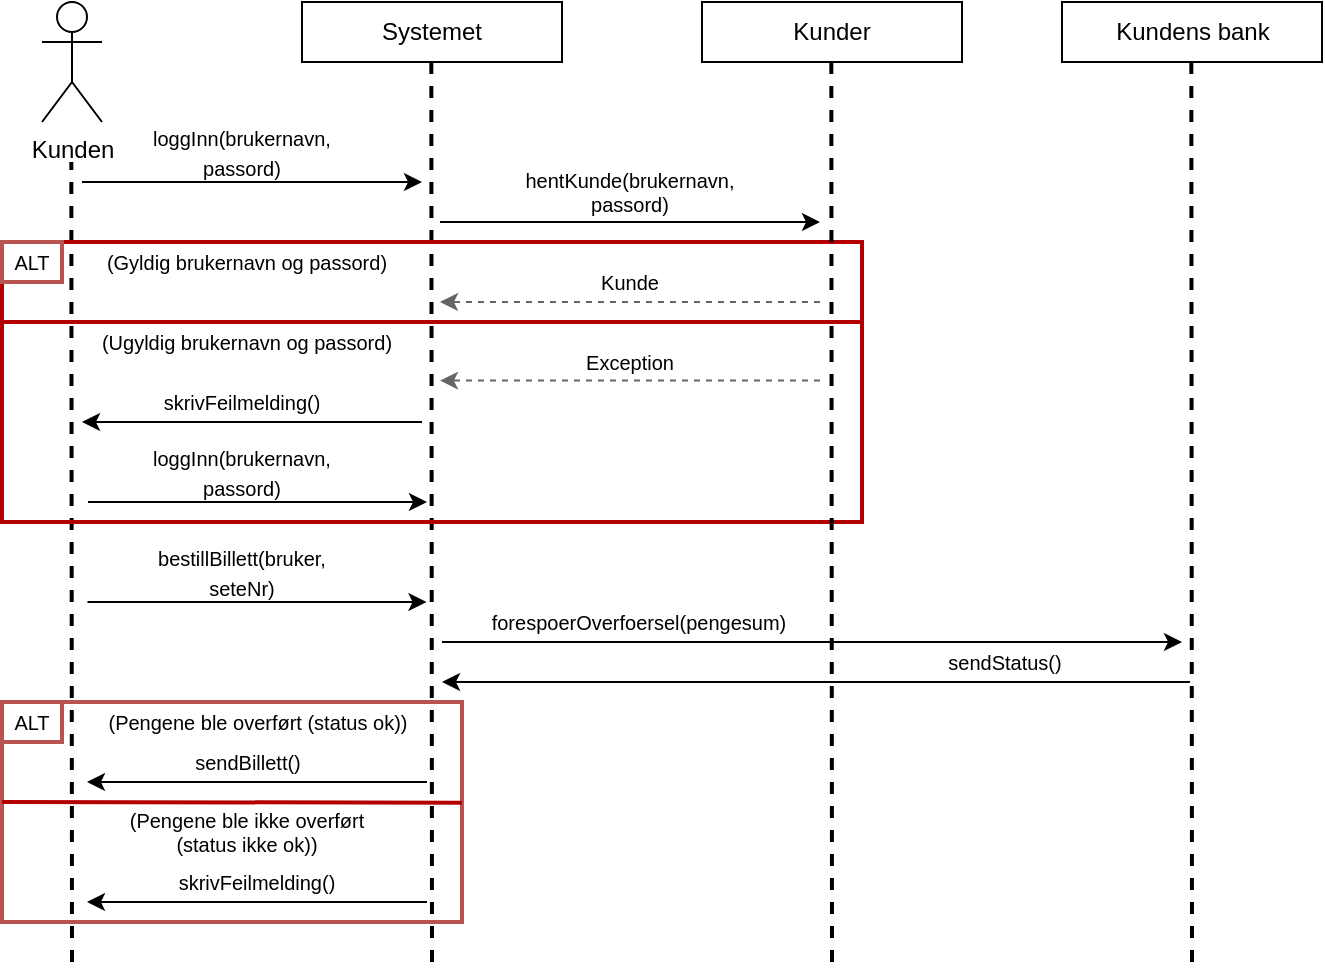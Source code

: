 <mxfile version="18.0.2" type="device"><diagram id="uzgI2XHg7EnNYWr_zR9C" name="Page-1"><mxGraphModel dx="1422" dy="781" grid="1" gridSize="10" guides="1" tooltips="1" connect="1" arrows="1" fold="1" page="1" pageScale="1" pageWidth="827" pageHeight="1169" background="none" math="0" shadow="0"><root><mxCell id="0"/><mxCell id="1" parent="0"/><mxCell id="jCI-Tv5NHiTgasgKXbLq-1" value="" style="rounded=0;whiteSpace=wrap;html=1;" parent="1" vertex="1"><mxGeometry x="250" y="200" width="130" height="30" as="geometry"/></mxCell><mxCell id="jCI-Tv5NHiTgasgKXbLq-2" value="Systemet" style="text;html=1;strokeColor=none;fillColor=none;align=center;verticalAlign=middle;whiteSpace=wrap;rounded=0;" parent="1" vertex="1"><mxGeometry x="250" y="200" width="130" height="30" as="geometry"/></mxCell><mxCell id="jCI-Tv5NHiTgasgKXbLq-4" value="Kunden" style="shape=umlActor;verticalLabelPosition=bottom;verticalAlign=top;html=1;outlineConnect=0;" parent="1" vertex="1"><mxGeometry x="120" y="200" width="30" height="60" as="geometry"/></mxCell><mxCell id="jCI-Tv5NHiTgasgKXbLq-5" value="" style="rounded=0;whiteSpace=wrap;html=1;" parent="1" vertex="1"><mxGeometry x="630" y="200" width="130" height="30" as="geometry"/></mxCell><mxCell id="jCI-Tv5NHiTgasgKXbLq-6" value="Kundens bank" style="text;html=1;strokeColor=none;fillColor=none;align=center;verticalAlign=middle;whiteSpace=wrap;rounded=0;" parent="1" vertex="1"><mxGeometry x="652.5" y="200" width="85" height="30" as="geometry"/></mxCell><mxCell id="jCI-Tv5NHiTgasgKXbLq-7" value="" style="endArrow=none;dashed=1;html=1;strokeWidth=2;rounded=0;" parent="1" edge="1"><mxGeometry width="50" height="50" relative="1" as="geometry"><mxPoint x="135" y="680" as="sourcePoint"/><mxPoint x="134.66" y="280" as="targetPoint"/></mxGeometry></mxCell><mxCell id="jCI-Tv5NHiTgasgKXbLq-8" value="" style="endArrow=none;dashed=1;html=1;strokeWidth=2;rounded=0;" parent="1" edge="1"><mxGeometry width="50" height="50" relative="1" as="geometry"><mxPoint x="315" y="680" as="sourcePoint"/><mxPoint x="314.66" y="230" as="targetPoint"/></mxGeometry></mxCell><mxCell id="jCI-Tv5NHiTgasgKXbLq-9" value="" style="endArrow=none;dashed=1;html=1;strokeWidth=2;rounded=0;" parent="1" edge="1"><mxGeometry width="50" height="50" relative="1" as="geometry"><mxPoint x="695" y="680" as="sourcePoint"/><mxPoint x="694.66" y="230" as="targetPoint"/></mxGeometry></mxCell><mxCell id="jCI-Tv5NHiTgasgKXbLq-10" value="" style="endArrow=classic;html=1;rounded=0;" parent="1" edge="1"><mxGeometry width="50" height="50" relative="1" as="geometry"><mxPoint x="140" y="290" as="sourcePoint"/><mxPoint x="310" y="290" as="targetPoint"/></mxGeometry></mxCell><mxCell id="jCI-Tv5NHiTgasgKXbLq-11" value="&lt;span style=&quot;font-size: 10px;&quot;&gt;loggInn(brukernavn, passord)&lt;/span&gt;" style="text;html=1;strokeColor=none;fillColor=none;align=center;verticalAlign=middle;whiteSpace=wrap;rounded=0;" parent="1" vertex="1"><mxGeometry x="160" y="260" width="120" height="30" as="geometry"/></mxCell><mxCell id="jCI-Tv5NHiTgasgKXbLq-12" value="" style="rounded=0;whiteSpace=wrap;html=1;fontSize=10;borderColor=#b85450;fillColor=none;fontColor=#ffffff;strokeColor=#B20000;strokeWidth=2;" parent="1" vertex="1"><mxGeometry x="100" y="320" width="430" height="140" as="geometry"/></mxCell><mxCell id="jCI-Tv5NHiTgasgKXbLq-13" value="ALT" style="text;html=1;strokeColor=none;fillColor=none;align=center;verticalAlign=middle;whiteSpace=wrap;rounded=0;fontSize=10;" parent="1" vertex="1"><mxGeometry x="100" y="320" width="30" height="20" as="geometry"/></mxCell><mxCell id="jCI-Tv5NHiTgasgKXbLq-14" value="" style="rounded=0;whiteSpace=wrap;html=1;" parent="1" vertex="1"><mxGeometry x="450" y="200" width="130" height="30" as="geometry"/></mxCell><mxCell id="jCI-Tv5NHiTgasgKXbLq-15" value="Kunder" style="text;html=1;strokeColor=none;fillColor=none;align=center;verticalAlign=middle;whiteSpace=wrap;rounded=0;" parent="1" vertex="1"><mxGeometry x="466.25" y="200" width="97.5" height="30" as="geometry"/></mxCell><mxCell id="jCI-Tv5NHiTgasgKXbLq-16" value="" style="endArrow=none;dashed=1;html=1;strokeWidth=2;rounded=0;" parent="1" edge="1"><mxGeometry width="50" height="50" relative="1" as="geometry"><mxPoint x="515" y="680" as="sourcePoint"/><mxPoint x="514.66" y="230" as="targetPoint"/></mxGeometry></mxCell><mxCell id="jCI-Tv5NHiTgasgKXbLq-17" value="(Gyldig brukernavn og passord)" style="text;html=1;strokeColor=none;fillColor=none;align=center;verticalAlign=middle;whiteSpace=wrap;rounded=0;fontSize=10;" parent="1" vertex="1"><mxGeometry x="150" y="320" width="145" height="20" as="geometry"/></mxCell><mxCell id="jCI-Tv5NHiTgasgKXbLq-21" value="" style="endArrow=none;html=1;rounded=0;fontSize=10;fillColor=#e51400;strokeColor=#B20000;strokeWidth=2;" parent="1" edge="1"><mxGeometry width="50" height="50" relative="1" as="geometry"><mxPoint x="100" y="360" as="sourcePoint"/><mxPoint x="530" y="360" as="targetPoint"/></mxGeometry></mxCell><mxCell id="jCI-Tv5NHiTgasgKXbLq-22" value="" style="endArrow=classic;html=1;rounded=0;fontSize=10;fillColor=#FF0000;" parent="1" edge="1"><mxGeometry width="50" height="50" relative="1" as="geometry"><mxPoint x="319" y="310" as="sourcePoint"/><mxPoint x="509" y="310" as="targetPoint"/></mxGeometry></mxCell><mxCell id="jCI-Tv5NHiTgasgKXbLq-23" value="hentKunde(brukernavn, passord)" style="text;html=1;strokeColor=none;fillColor=none;align=center;verticalAlign=middle;whiteSpace=wrap;rounded=0;fontSize=10;" parent="1" vertex="1"><mxGeometry x="359" y="280" width="110" height="30" as="geometry"/></mxCell><mxCell id="jCI-Tv5NHiTgasgKXbLq-24" value="" style="endArrow=classic;html=1;rounded=0;fontSize=10;fillColor=#f5f5f5;dashed=1;gradientColor=#b3b3b3;strokeColor=#666666;" parent="1" edge="1"><mxGeometry width="50" height="50" relative="1" as="geometry"><mxPoint x="509" y="350" as="sourcePoint"/><mxPoint x="319" y="350" as="targetPoint"/></mxGeometry></mxCell><mxCell id="jCI-Tv5NHiTgasgKXbLq-26" value="Kunde" style="text;html=1;strokeColor=none;fillColor=none;align=center;verticalAlign=middle;whiteSpace=wrap;rounded=0;fontSize=10;" parent="1" vertex="1"><mxGeometry x="399" y="330" width="30" height="20" as="geometry"/></mxCell><mxCell id="jCI-Tv5NHiTgasgKXbLq-27" value="(Ugyldig brukernavn og passord)" style="text;html=1;strokeColor=none;fillColor=none;align=center;verticalAlign=middle;whiteSpace=wrap;rounded=0;fontSize=10;" parent="1" vertex="1"><mxGeometry x="145" y="360" width="155" height="20" as="geometry"/></mxCell><mxCell id="jCI-Tv5NHiTgasgKXbLq-31" value="Exception" style="text;html=1;strokeColor=none;fillColor=none;align=center;verticalAlign=middle;whiteSpace=wrap;rounded=0;fontSize=10;" parent="1" vertex="1"><mxGeometry x="389" y="370" width="50" height="20" as="geometry"/></mxCell><mxCell id="jCI-Tv5NHiTgasgKXbLq-32" value="" style="endArrow=classic;html=1;rounded=0;fontSize=10;fillColor=#f5f5f5;dashed=1;gradientColor=#b3b3b3;strokeColor=#666666;" parent="1" edge="1"><mxGeometry width="50" height="50" relative="1" as="geometry"><mxPoint x="509" y="389.31" as="sourcePoint"/><mxPoint x="319" y="389.31" as="targetPoint"/></mxGeometry></mxCell><mxCell id="jCI-Tv5NHiTgasgKXbLq-33" value="skrivFeilmelding()" style="text;html=1;strokeColor=none;fillColor=none;align=center;verticalAlign=middle;whiteSpace=wrap;rounded=0;fontSize=10;" parent="1" vertex="1"><mxGeometry x="180" y="390" width="80" height="20" as="geometry"/></mxCell><mxCell id="jCI-Tv5NHiTgasgKXbLq-34" value="" style="endArrow=classic;html=1;rounded=0;fontSize=10;fillColor=#FF0000;" parent="1" edge="1"><mxGeometry width="50" height="50" relative="1" as="geometry"><mxPoint x="310" y="410" as="sourcePoint"/><mxPoint x="140" y="410" as="targetPoint"/></mxGeometry></mxCell><mxCell id="jCI-Tv5NHiTgasgKXbLq-37" value="" style="rounded=0;whiteSpace=wrap;html=1;fontSize=10;fillColor=none;gradientColor=#ea6b66;strokeColor=#b85450;strokeWidth=2;" parent="1" vertex="1"><mxGeometry x="100" y="320" width="30" height="20" as="geometry"/></mxCell><mxCell id="jCI-Tv5NHiTgasgKXbLq-38" value="&lt;span style=&quot;font-size: 10px;&quot;&gt;loggInn(brukernavn, passord)&lt;/span&gt;" style="text;html=1;strokeColor=none;fillColor=none;align=center;verticalAlign=middle;whiteSpace=wrap;rounded=0;" parent="1" vertex="1"><mxGeometry x="160" y="420" width="120" height="30" as="geometry"/></mxCell><mxCell id="jCI-Tv5NHiTgasgKXbLq-39" value="" style="endArrow=classic;html=1;rounded=0;" parent="1" edge="1"><mxGeometry width="50" height="50" relative="1" as="geometry"><mxPoint x="143" y="450" as="sourcePoint"/><mxPoint x="312.5" y="450" as="targetPoint"/></mxGeometry></mxCell><mxCell id="jCI-Tv5NHiTgasgKXbLq-40" value="&lt;span style=&quot;font-size: 10px;&quot;&gt;bestillBillett(bruker, seteNr)&lt;/span&gt;" style="text;html=1;strokeColor=none;fillColor=none;align=center;verticalAlign=middle;whiteSpace=wrap;rounded=0;" parent="1" vertex="1"><mxGeometry x="159.75" y="470" width="120" height="30" as="geometry"/></mxCell><mxCell id="jCI-Tv5NHiTgasgKXbLq-41" value="" style="endArrow=classic;html=1;rounded=0;" parent="1" edge="1"><mxGeometry width="50" height="50" relative="1" as="geometry"><mxPoint x="142.75" y="500" as="sourcePoint"/><mxPoint x="312.25" y="500" as="targetPoint"/></mxGeometry></mxCell><mxCell id="jCI-Tv5NHiTgasgKXbLq-42" value="&lt;span style=&quot;font-size: 10px;&quot;&gt;forespoerOverfoersel(pengesum)&lt;/span&gt;" style="text;html=1;strokeColor=none;fillColor=none;align=center;verticalAlign=middle;whiteSpace=wrap;rounded=0;" parent="1" vertex="1"><mxGeometry x="337" y="500" width="163" height="20" as="geometry"/></mxCell><mxCell id="jCI-Tv5NHiTgasgKXbLq-43" value="" style="endArrow=classic;html=1;rounded=0;" parent="1" edge="1"><mxGeometry width="50" height="50" relative="1" as="geometry"><mxPoint x="320" y="520" as="sourcePoint"/><mxPoint x="690" y="520" as="targetPoint"/></mxGeometry></mxCell><mxCell id="jCI-Tv5NHiTgasgKXbLq-44" value="" style="rounded=0;whiteSpace=wrap;html=1;fontSize=10;fillColor=none;gradientColor=#ea6b66;strokeColor=#b85450;strokeWidth=2;" parent="1" vertex="1"><mxGeometry x="100" y="550" width="230" height="110" as="geometry"/></mxCell><mxCell id="jCI-Tv5NHiTgasgKXbLq-45" value="" style="rounded=0;whiteSpace=wrap;html=1;fontSize=10;fillColor=none;gradientColor=#ea6b66;strokeColor=#b85450;" parent="1" vertex="1"><mxGeometry x="100" y="550" width="30" height="20" as="geometry"/></mxCell><mxCell id="jCI-Tv5NHiTgasgKXbLq-46" value="ALT" style="text;html=1;strokeColor=none;fillColor=none;align=center;verticalAlign=middle;whiteSpace=wrap;rounded=0;fontSize=10;" parent="1" vertex="1"><mxGeometry x="100" y="550" width="30" height="20" as="geometry"/></mxCell><mxCell id="jCI-Tv5NHiTgasgKXbLq-47" value="" style="rounded=0;whiteSpace=wrap;html=1;fontSize=10;fillColor=none;gradientColor=#ea6b66;strokeColor=#b85450;strokeWidth=2;" parent="1" vertex="1"><mxGeometry x="100" y="550" width="30" height="20" as="geometry"/></mxCell><mxCell id="jCI-Tv5NHiTgasgKXbLq-48" value="" style="endArrow=none;html=1;rounded=0;fontSize=10;fillColor=#e51400;strokeColor=#B20000;strokeWidth=2;" parent="1" edge="1"><mxGeometry width="50" height="50" relative="1" as="geometry"><mxPoint x="100" y="600" as="sourcePoint"/><mxPoint x="330" y="600.34" as="targetPoint"/></mxGeometry></mxCell><mxCell id="jCI-Tv5NHiTgasgKXbLq-49" value="" style="endArrow=classic;html=1;rounded=0;" parent="1" edge="1"><mxGeometry width="50" height="50" relative="1" as="geometry"><mxPoint x="694.0" y="540" as="sourcePoint"/><mxPoint x="320" y="540" as="targetPoint"/></mxGeometry></mxCell><mxCell id="jCI-Tv5NHiTgasgKXbLq-50" value="&lt;span style=&quot;font-size: 10px;&quot;&gt;sendStatus()&lt;/span&gt;" style="text;html=1;strokeColor=none;fillColor=none;align=center;verticalAlign=middle;whiteSpace=wrap;rounded=0;" parent="1" vertex="1"><mxGeometry x="520" y="520" width="163" height="20" as="geometry"/></mxCell><mxCell id="jCI-Tv5NHiTgasgKXbLq-51" value="(Pengene ble overført (status ok))" style="text;html=1;strokeColor=none;fillColor=none;align=center;verticalAlign=middle;whiteSpace=wrap;rounded=0;fontSize=10;" parent="1" vertex="1"><mxGeometry x="142.5" y="550" width="170" height="20" as="geometry"/></mxCell><mxCell id="jCI-Tv5NHiTgasgKXbLq-54" value="" style="endArrow=classic;html=1;rounded=0;fontSize=10;fillColor=#FF0000;" parent="1" edge="1"><mxGeometry width="50" height="50" relative="1" as="geometry"><mxPoint x="312.5" y="590" as="sourcePoint"/><mxPoint x="142.5" y="590" as="targetPoint"/></mxGeometry></mxCell><mxCell id="jCI-Tv5NHiTgasgKXbLq-55" value="sendBillett()" style="text;html=1;strokeColor=none;fillColor=none;align=center;verticalAlign=middle;whiteSpace=wrap;rounded=0;fontSize=10;" parent="1" vertex="1"><mxGeometry x="192.5" y="570" width="60" height="20" as="geometry"/></mxCell><mxCell id="jCI-Tv5NHiTgasgKXbLq-56" value="" style="endArrow=classic;html=1;rounded=0;fontSize=10;fillColor=#FF0000;" parent="1" edge="1"><mxGeometry width="50" height="50" relative="1" as="geometry"><mxPoint x="312.5" y="650" as="sourcePoint"/><mxPoint x="142.5" y="650" as="targetPoint"/></mxGeometry></mxCell><mxCell id="jCI-Tv5NHiTgasgKXbLq-57" value="skrivFeilmelding()" style="text;html=1;strokeColor=none;fillColor=none;align=center;verticalAlign=middle;whiteSpace=wrap;rounded=0;fontSize=10;" parent="1" vertex="1"><mxGeometry x="186.25" y="630" width="82.5" height="20" as="geometry"/></mxCell><mxCell id="jCI-Tv5NHiTgasgKXbLq-58" value="(Pengene ble ikke overført (status ikke ok))" style="text;html=1;strokeColor=none;fillColor=none;align=center;verticalAlign=middle;whiteSpace=wrap;rounded=0;fontSize=10;" parent="1" vertex="1"><mxGeometry x="151" y="605" width="142.5" height="20" as="geometry"/></mxCell></root></mxGraphModel></diagram></mxfile>